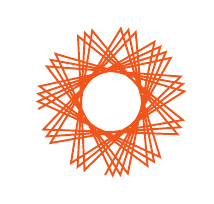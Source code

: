 % auteur du logo : Kristin Dubrow
% version tikz : Kroum Tzanev
% date : 23 janvier 2015

\definecolor{cempiorange}{RGB}{240,85,27} % #F0551A
% \definecolor{cempiorangebis}{RGB}{217,94,0} % #D95E00

\begin{tikzpicture}
  % =========== LOGO ===========
  \begin{scope}[scale=.935,rotate=-95,line width=.7pt,cempiorange]
    \draw (0:1) foreach \i in {1,...,35} {--(\i*131.45:1)};
  \end{scope}
\end{tikzpicture}
